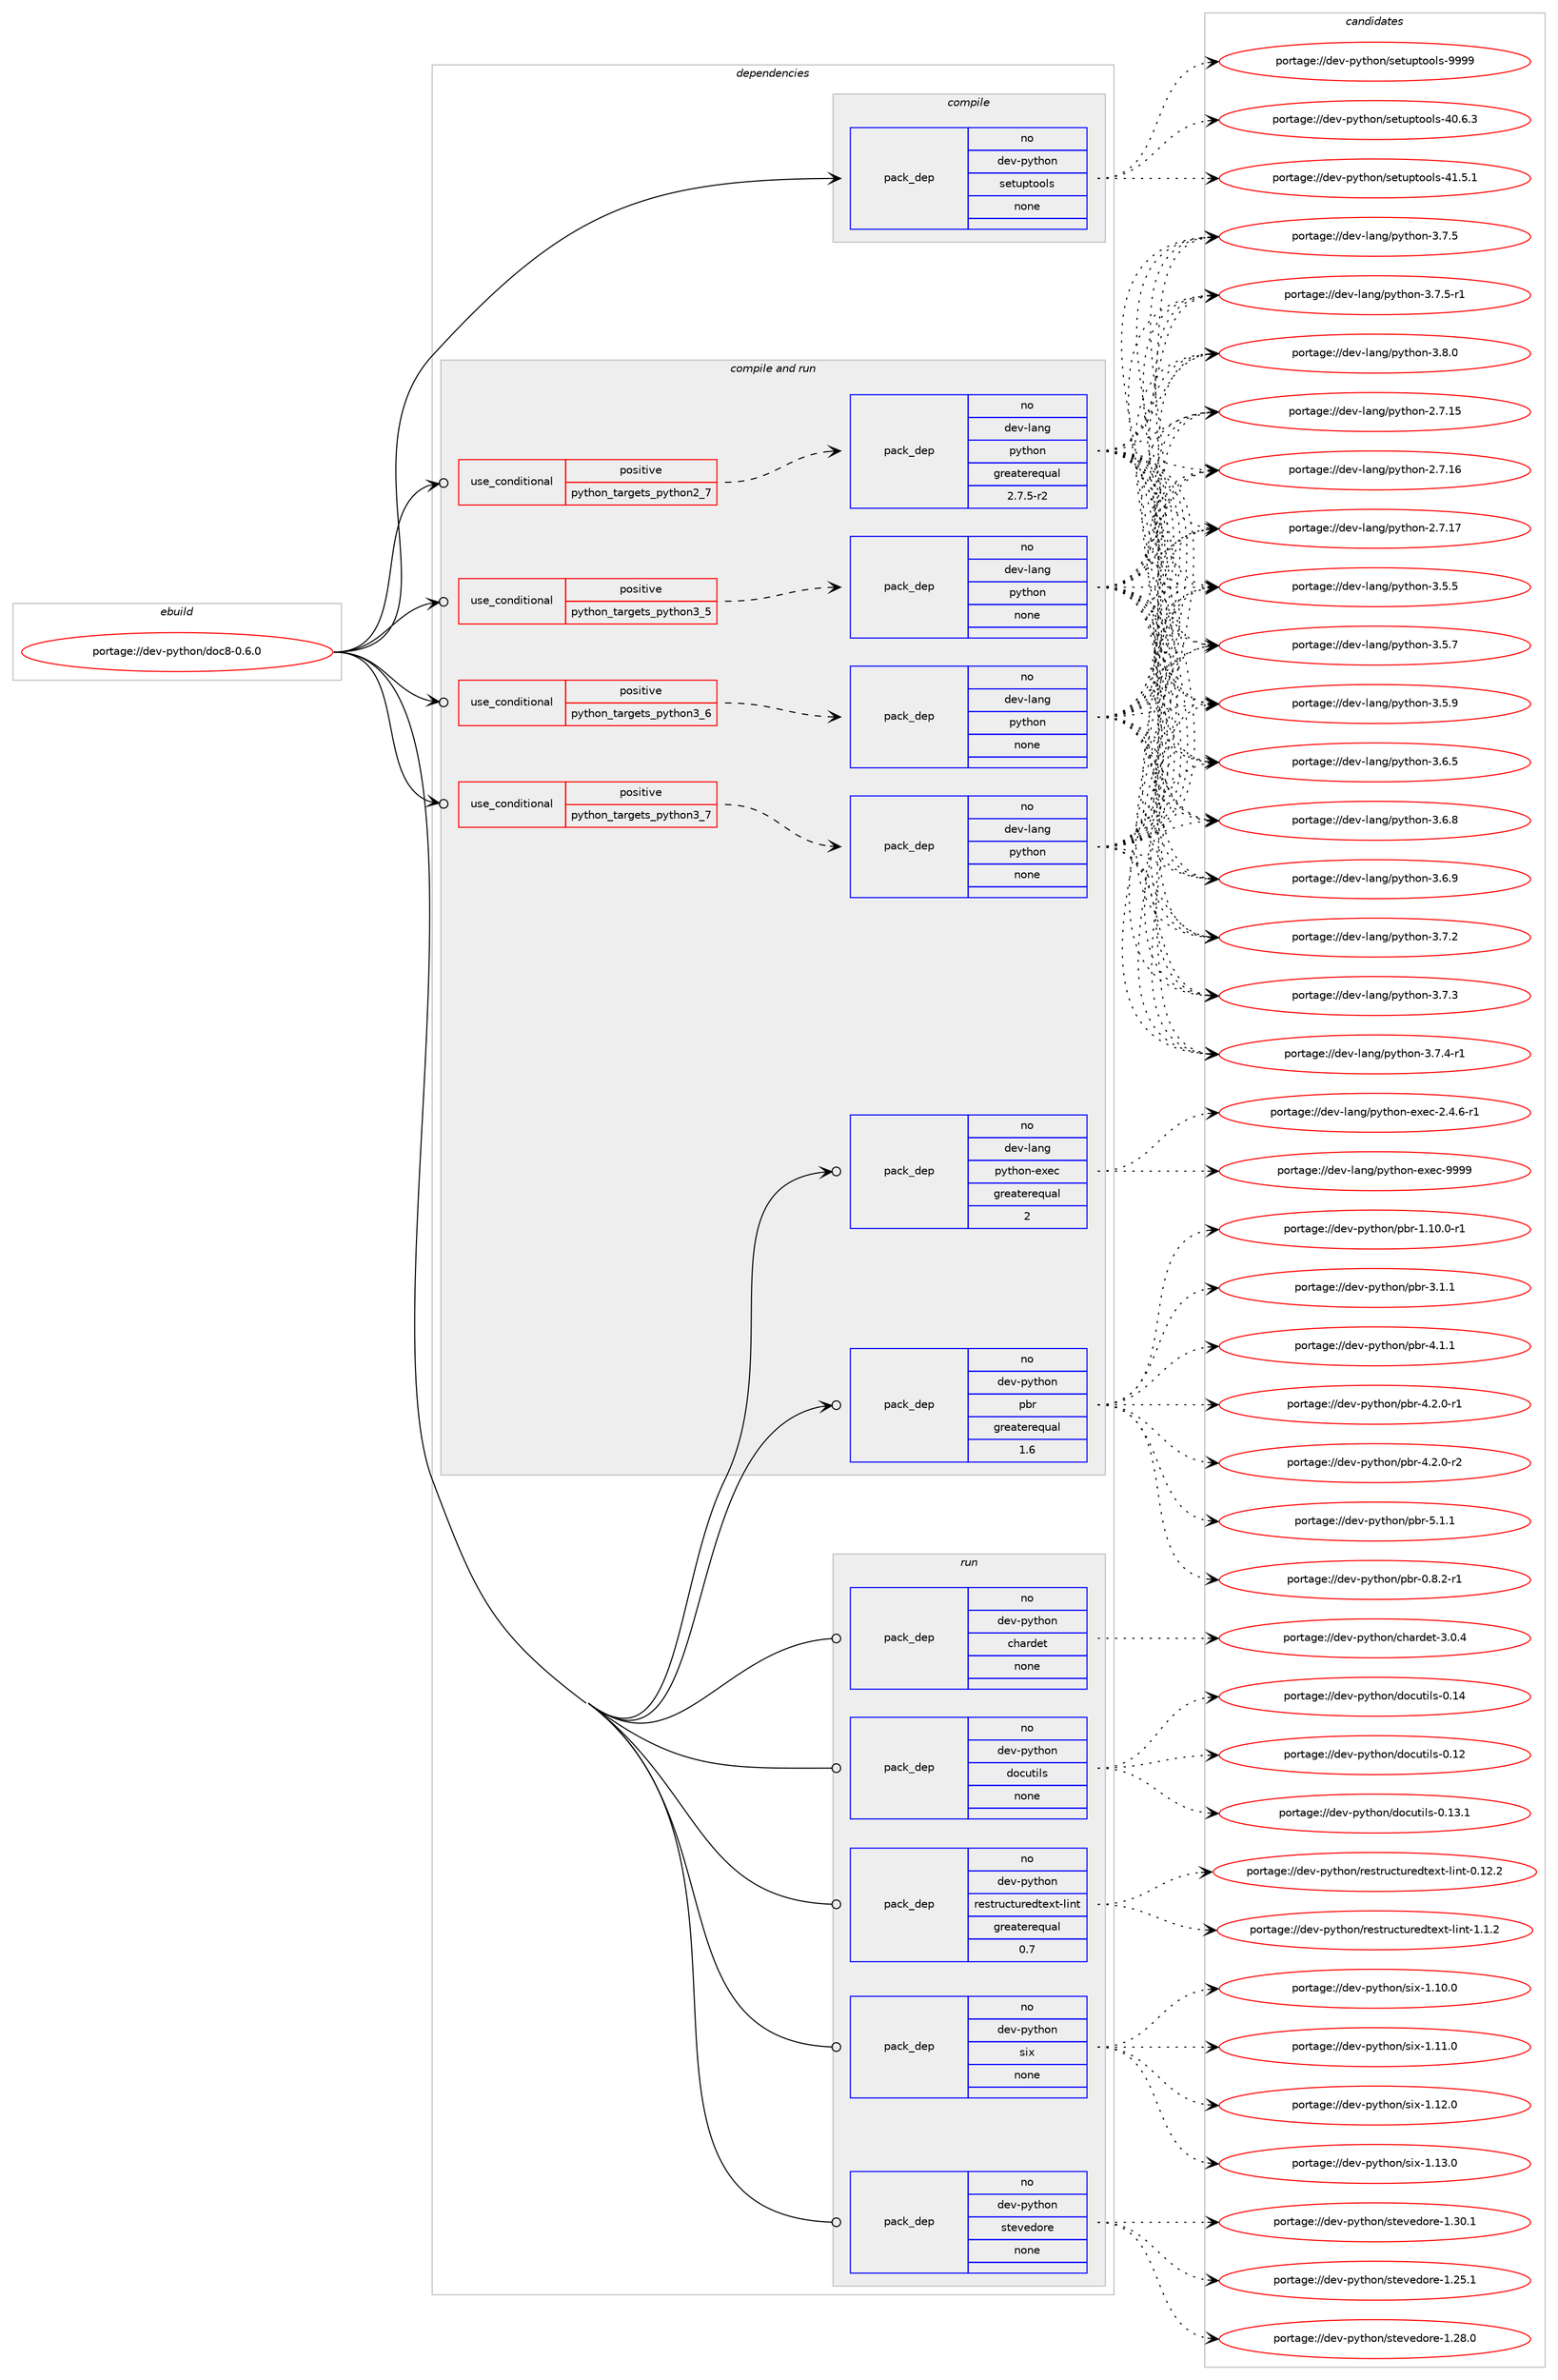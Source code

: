 digraph prolog {

# *************
# Graph options
# *************

newrank=true;
concentrate=true;
compound=true;
graph [rankdir=LR,fontname=Helvetica,fontsize=10,ranksep=1.5];#, ranksep=2.5, nodesep=0.2];
edge  [arrowhead=vee];
node  [fontname=Helvetica,fontsize=10];

# **********
# The ebuild
# **********

subgraph cluster_leftcol {
color=gray;
rank=same;
label=<<i>ebuild</i>>;
id [label="portage://dev-python/doc8-0.6.0", color=red, width=4, href="../dev-python/doc8-0.6.0.svg"];
}

# ****************
# The dependencies
# ****************

subgraph cluster_midcol {
color=gray;
label=<<i>dependencies</i>>;
subgraph cluster_compile {
fillcolor="#eeeeee";
style=filled;
label=<<i>compile</i>>;
subgraph pack105919 {
dependency137129 [label=<<TABLE BORDER="0" CELLBORDER="1" CELLSPACING="0" CELLPADDING="4" WIDTH="220"><TR><TD ROWSPAN="6" CELLPADDING="30">pack_dep</TD></TR><TR><TD WIDTH="110">no</TD></TR><TR><TD>dev-python</TD></TR><TR><TD>setuptools</TD></TR><TR><TD>none</TD></TR><TR><TD></TD></TR></TABLE>>, shape=none, color=blue];
}
id:e -> dependency137129:w [weight=20,style="solid",arrowhead="vee"];
}
subgraph cluster_compileandrun {
fillcolor="#eeeeee";
style=filled;
label=<<i>compile and run</i>>;
subgraph cond27895 {
dependency137130 [label=<<TABLE BORDER="0" CELLBORDER="1" CELLSPACING="0" CELLPADDING="4"><TR><TD ROWSPAN="3" CELLPADDING="10">use_conditional</TD></TR><TR><TD>positive</TD></TR><TR><TD>python_targets_python2_7</TD></TR></TABLE>>, shape=none, color=red];
subgraph pack105920 {
dependency137131 [label=<<TABLE BORDER="0" CELLBORDER="1" CELLSPACING="0" CELLPADDING="4" WIDTH="220"><TR><TD ROWSPAN="6" CELLPADDING="30">pack_dep</TD></TR><TR><TD WIDTH="110">no</TD></TR><TR><TD>dev-lang</TD></TR><TR><TD>python</TD></TR><TR><TD>greaterequal</TD></TR><TR><TD>2.7.5-r2</TD></TR></TABLE>>, shape=none, color=blue];
}
dependency137130:e -> dependency137131:w [weight=20,style="dashed",arrowhead="vee"];
}
id:e -> dependency137130:w [weight=20,style="solid",arrowhead="odotvee"];
subgraph cond27896 {
dependency137132 [label=<<TABLE BORDER="0" CELLBORDER="1" CELLSPACING="0" CELLPADDING="4"><TR><TD ROWSPAN="3" CELLPADDING="10">use_conditional</TD></TR><TR><TD>positive</TD></TR><TR><TD>python_targets_python3_5</TD></TR></TABLE>>, shape=none, color=red];
subgraph pack105921 {
dependency137133 [label=<<TABLE BORDER="0" CELLBORDER="1" CELLSPACING="0" CELLPADDING="4" WIDTH="220"><TR><TD ROWSPAN="6" CELLPADDING="30">pack_dep</TD></TR><TR><TD WIDTH="110">no</TD></TR><TR><TD>dev-lang</TD></TR><TR><TD>python</TD></TR><TR><TD>none</TD></TR><TR><TD></TD></TR></TABLE>>, shape=none, color=blue];
}
dependency137132:e -> dependency137133:w [weight=20,style="dashed",arrowhead="vee"];
}
id:e -> dependency137132:w [weight=20,style="solid",arrowhead="odotvee"];
subgraph cond27897 {
dependency137134 [label=<<TABLE BORDER="0" CELLBORDER="1" CELLSPACING="0" CELLPADDING="4"><TR><TD ROWSPAN="3" CELLPADDING="10">use_conditional</TD></TR><TR><TD>positive</TD></TR><TR><TD>python_targets_python3_6</TD></TR></TABLE>>, shape=none, color=red];
subgraph pack105922 {
dependency137135 [label=<<TABLE BORDER="0" CELLBORDER="1" CELLSPACING="0" CELLPADDING="4" WIDTH="220"><TR><TD ROWSPAN="6" CELLPADDING="30">pack_dep</TD></TR><TR><TD WIDTH="110">no</TD></TR><TR><TD>dev-lang</TD></TR><TR><TD>python</TD></TR><TR><TD>none</TD></TR><TR><TD></TD></TR></TABLE>>, shape=none, color=blue];
}
dependency137134:e -> dependency137135:w [weight=20,style="dashed",arrowhead="vee"];
}
id:e -> dependency137134:w [weight=20,style="solid",arrowhead="odotvee"];
subgraph cond27898 {
dependency137136 [label=<<TABLE BORDER="0" CELLBORDER="1" CELLSPACING="0" CELLPADDING="4"><TR><TD ROWSPAN="3" CELLPADDING="10">use_conditional</TD></TR><TR><TD>positive</TD></TR><TR><TD>python_targets_python3_7</TD></TR></TABLE>>, shape=none, color=red];
subgraph pack105923 {
dependency137137 [label=<<TABLE BORDER="0" CELLBORDER="1" CELLSPACING="0" CELLPADDING="4" WIDTH="220"><TR><TD ROWSPAN="6" CELLPADDING="30">pack_dep</TD></TR><TR><TD WIDTH="110">no</TD></TR><TR><TD>dev-lang</TD></TR><TR><TD>python</TD></TR><TR><TD>none</TD></TR><TR><TD></TD></TR></TABLE>>, shape=none, color=blue];
}
dependency137136:e -> dependency137137:w [weight=20,style="dashed",arrowhead="vee"];
}
id:e -> dependency137136:w [weight=20,style="solid",arrowhead="odotvee"];
subgraph pack105924 {
dependency137138 [label=<<TABLE BORDER="0" CELLBORDER="1" CELLSPACING="0" CELLPADDING="4" WIDTH="220"><TR><TD ROWSPAN="6" CELLPADDING="30">pack_dep</TD></TR><TR><TD WIDTH="110">no</TD></TR><TR><TD>dev-lang</TD></TR><TR><TD>python-exec</TD></TR><TR><TD>greaterequal</TD></TR><TR><TD>2</TD></TR></TABLE>>, shape=none, color=blue];
}
id:e -> dependency137138:w [weight=20,style="solid",arrowhead="odotvee"];
subgraph pack105925 {
dependency137139 [label=<<TABLE BORDER="0" CELLBORDER="1" CELLSPACING="0" CELLPADDING="4" WIDTH="220"><TR><TD ROWSPAN="6" CELLPADDING="30">pack_dep</TD></TR><TR><TD WIDTH="110">no</TD></TR><TR><TD>dev-python</TD></TR><TR><TD>pbr</TD></TR><TR><TD>greaterequal</TD></TR><TR><TD>1.6</TD></TR></TABLE>>, shape=none, color=blue];
}
id:e -> dependency137139:w [weight=20,style="solid",arrowhead="odotvee"];
}
subgraph cluster_run {
fillcolor="#eeeeee";
style=filled;
label=<<i>run</i>>;
subgraph pack105926 {
dependency137140 [label=<<TABLE BORDER="0" CELLBORDER="1" CELLSPACING="0" CELLPADDING="4" WIDTH="220"><TR><TD ROWSPAN="6" CELLPADDING="30">pack_dep</TD></TR><TR><TD WIDTH="110">no</TD></TR><TR><TD>dev-python</TD></TR><TR><TD>chardet</TD></TR><TR><TD>none</TD></TR><TR><TD></TD></TR></TABLE>>, shape=none, color=blue];
}
id:e -> dependency137140:w [weight=20,style="solid",arrowhead="odot"];
subgraph pack105927 {
dependency137141 [label=<<TABLE BORDER="0" CELLBORDER="1" CELLSPACING="0" CELLPADDING="4" WIDTH="220"><TR><TD ROWSPAN="6" CELLPADDING="30">pack_dep</TD></TR><TR><TD WIDTH="110">no</TD></TR><TR><TD>dev-python</TD></TR><TR><TD>docutils</TD></TR><TR><TD>none</TD></TR><TR><TD></TD></TR></TABLE>>, shape=none, color=blue];
}
id:e -> dependency137141:w [weight=20,style="solid",arrowhead="odot"];
subgraph pack105928 {
dependency137142 [label=<<TABLE BORDER="0" CELLBORDER="1" CELLSPACING="0" CELLPADDING="4" WIDTH="220"><TR><TD ROWSPAN="6" CELLPADDING="30">pack_dep</TD></TR><TR><TD WIDTH="110">no</TD></TR><TR><TD>dev-python</TD></TR><TR><TD>restructuredtext-lint</TD></TR><TR><TD>greaterequal</TD></TR><TR><TD>0.7</TD></TR></TABLE>>, shape=none, color=blue];
}
id:e -> dependency137142:w [weight=20,style="solid",arrowhead="odot"];
subgraph pack105929 {
dependency137143 [label=<<TABLE BORDER="0" CELLBORDER="1" CELLSPACING="0" CELLPADDING="4" WIDTH="220"><TR><TD ROWSPAN="6" CELLPADDING="30">pack_dep</TD></TR><TR><TD WIDTH="110">no</TD></TR><TR><TD>dev-python</TD></TR><TR><TD>six</TD></TR><TR><TD>none</TD></TR><TR><TD></TD></TR></TABLE>>, shape=none, color=blue];
}
id:e -> dependency137143:w [weight=20,style="solid",arrowhead="odot"];
subgraph pack105930 {
dependency137144 [label=<<TABLE BORDER="0" CELLBORDER="1" CELLSPACING="0" CELLPADDING="4" WIDTH="220"><TR><TD ROWSPAN="6" CELLPADDING="30">pack_dep</TD></TR><TR><TD WIDTH="110">no</TD></TR><TR><TD>dev-python</TD></TR><TR><TD>stevedore</TD></TR><TR><TD>none</TD></TR><TR><TD></TD></TR></TABLE>>, shape=none, color=blue];
}
id:e -> dependency137144:w [weight=20,style="solid",arrowhead="odot"];
}
}

# **************
# The candidates
# **************

subgraph cluster_choices {
rank=same;
color=gray;
label=<<i>candidates</i>>;

subgraph choice105919 {
color=black;
nodesep=1;
choiceportage100101118451121211161041111104711510111611711211611111110811545524846544651 [label="portage://dev-python/setuptools-40.6.3", color=red, width=4,href="../dev-python/setuptools-40.6.3.svg"];
choiceportage100101118451121211161041111104711510111611711211611111110811545524946534649 [label="portage://dev-python/setuptools-41.5.1", color=red, width=4,href="../dev-python/setuptools-41.5.1.svg"];
choiceportage10010111845112121116104111110471151011161171121161111111081154557575757 [label="portage://dev-python/setuptools-9999", color=red, width=4,href="../dev-python/setuptools-9999.svg"];
dependency137129:e -> choiceportage100101118451121211161041111104711510111611711211611111110811545524846544651:w [style=dotted,weight="100"];
dependency137129:e -> choiceportage100101118451121211161041111104711510111611711211611111110811545524946534649:w [style=dotted,weight="100"];
dependency137129:e -> choiceportage10010111845112121116104111110471151011161171121161111111081154557575757:w [style=dotted,weight="100"];
}
subgraph choice105920 {
color=black;
nodesep=1;
choiceportage10010111845108971101034711212111610411111045504655464953 [label="portage://dev-lang/python-2.7.15", color=red, width=4,href="../dev-lang/python-2.7.15.svg"];
choiceportage10010111845108971101034711212111610411111045504655464954 [label="portage://dev-lang/python-2.7.16", color=red, width=4,href="../dev-lang/python-2.7.16.svg"];
choiceportage10010111845108971101034711212111610411111045504655464955 [label="portage://dev-lang/python-2.7.17", color=red, width=4,href="../dev-lang/python-2.7.17.svg"];
choiceportage100101118451089711010347112121116104111110455146534653 [label="portage://dev-lang/python-3.5.5", color=red, width=4,href="../dev-lang/python-3.5.5.svg"];
choiceportage100101118451089711010347112121116104111110455146534655 [label="portage://dev-lang/python-3.5.7", color=red, width=4,href="../dev-lang/python-3.5.7.svg"];
choiceportage100101118451089711010347112121116104111110455146534657 [label="portage://dev-lang/python-3.5.9", color=red, width=4,href="../dev-lang/python-3.5.9.svg"];
choiceportage100101118451089711010347112121116104111110455146544653 [label="portage://dev-lang/python-3.6.5", color=red, width=4,href="../dev-lang/python-3.6.5.svg"];
choiceportage100101118451089711010347112121116104111110455146544656 [label="portage://dev-lang/python-3.6.8", color=red, width=4,href="../dev-lang/python-3.6.8.svg"];
choiceportage100101118451089711010347112121116104111110455146544657 [label="portage://dev-lang/python-3.6.9", color=red, width=4,href="../dev-lang/python-3.6.9.svg"];
choiceportage100101118451089711010347112121116104111110455146554650 [label="portage://dev-lang/python-3.7.2", color=red, width=4,href="../dev-lang/python-3.7.2.svg"];
choiceportage100101118451089711010347112121116104111110455146554651 [label="portage://dev-lang/python-3.7.3", color=red, width=4,href="../dev-lang/python-3.7.3.svg"];
choiceportage1001011184510897110103471121211161041111104551465546524511449 [label="portage://dev-lang/python-3.7.4-r1", color=red, width=4,href="../dev-lang/python-3.7.4-r1.svg"];
choiceportage100101118451089711010347112121116104111110455146554653 [label="portage://dev-lang/python-3.7.5", color=red, width=4,href="../dev-lang/python-3.7.5.svg"];
choiceportage1001011184510897110103471121211161041111104551465546534511449 [label="portage://dev-lang/python-3.7.5-r1", color=red, width=4,href="../dev-lang/python-3.7.5-r1.svg"];
choiceportage100101118451089711010347112121116104111110455146564648 [label="portage://dev-lang/python-3.8.0", color=red, width=4,href="../dev-lang/python-3.8.0.svg"];
dependency137131:e -> choiceportage10010111845108971101034711212111610411111045504655464953:w [style=dotted,weight="100"];
dependency137131:e -> choiceportage10010111845108971101034711212111610411111045504655464954:w [style=dotted,weight="100"];
dependency137131:e -> choiceportage10010111845108971101034711212111610411111045504655464955:w [style=dotted,weight="100"];
dependency137131:e -> choiceportage100101118451089711010347112121116104111110455146534653:w [style=dotted,weight="100"];
dependency137131:e -> choiceportage100101118451089711010347112121116104111110455146534655:w [style=dotted,weight="100"];
dependency137131:e -> choiceportage100101118451089711010347112121116104111110455146534657:w [style=dotted,weight="100"];
dependency137131:e -> choiceportage100101118451089711010347112121116104111110455146544653:w [style=dotted,weight="100"];
dependency137131:e -> choiceportage100101118451089711010347112121116104111110455146544656:w [style=dotted,weight="100"];
dependency137131:e -> choiceportage100101118451089711010347112121116104111110455146544657:w [style=dotted,weight="100"];
dependency137131:e -> choiceportage100101118451089711010347112121116104111110455146554650:w [style=dotted,weight="100"];
dependency137131:e -> choiceportage100101118451089711010347112121116104111110455146554651:w [style=dotted,weight="100"];
dependency137131:e -> choiceportage1001011184510897110103471121211161041111104551465546524511449:w [style=dotted,weight="100"];
dependency137131:e -> choiceportage100101118451089711010347112121116104111110455146554653:w [style=dotted,weight="100"];
dependency137131:e -> choiceportage1001011184510897110103471121211161041111104551465546534511449:w [style=dotted,weight="100"];
dependency137131:e -> choiceportage100101118451089711010347112121116104111110455146564648:w [style=dotted,weight="100"];
}
subgraph choice105921 {
color=black;
nodesep=1;
choiceportage10010111845108971101034711212111610411111045504655464953 [label="portage://dev-lang/python-2.7.15", color=red, width=4,href="../dev-lang/python-2.7.15.svg"];
choiceportage10010111845108971101034711212111610411111045504655464954 [label="portage://dev-lang/python-2.7.16", color=red, width=4,href="../dev-lang/python-2.7.16.svg"];
choiceportage10010111845108971101034711212111610411111045504655464955 [label="portage://dev-lang/python-2.7.17", color=red, width=4,href="../dev-lang/python-2.7.17.svg"];
choiceportage100101118451089711010347112121116104111110455146534653 [label="portage://dev-lang/python-3.5.5", color=red, width=4,href="../dev-lang/python-3.5.5.svg"];
choiceportage100101118451089711010347112121116104111110455146534655 [label="portage://dev-lang/python-3.5.7", color=red, width=4,href="../dev-lang/python-3.5.7.svg"];
choiceportage100101118451089711010347112121116104111110455146534657 [label="portage://dev-lang/python-3.5.9", color=red, width=4,href="../dev-lang/python-3.5.9.svg"];
choiceportage100101118451089711010347112121116104111110455146544653 [label="portage://dev-lang/python-3.6.5", color=red, width=4,href="../dev-lang/python-3.6.5.svg"];
choiceportage100101118451089711010347112121116104111110455146544656 [label="portage://dev-lang/python-3.6.8", color=red, width=4,href="../dev-lang/python-3.6.8.svg"];
choiceportage100101118451089711010347112121116104111110455146544657 [label="portage://dev-lang/python-3.6.9", color=red, width=4,href="../dev-lang/python-3.6.9.svg"];
choiceportage100101118451089711010347112121116104111110455146554650 [label="portage://dev-lang/python-3.7.2", color=red, width=4,href="../dev-lang/python-3.7.2.svg"];
choiceportage100101118451089711010347112121116104111110455146554651 [label="portage://dev-lang/python-3.7.3", color=red, width=4,href="../dev-lang/python-3.7.3.svg"];
choiceportage1001011184510897110103471121211161041111104551465546524511449 [label="portage://dev-lang/python-3.7.4-r1", color=red, width=4,href="../dev-lang/python-3.7.4-r1.svg"];
choiceportage100101118451089711010347112121116104111110455146554653 [label="portage://dev-lang/python-3.7.5", color=red, width=4,href="../dev-lang/python-3.7.5.svg"];
choiceportage1001011184510897110103471121211161041111104551465546534511449 [label="portage://dev-lang/python-3.7.5-r1", color=red, width=4,href="../dev-lang/python-3.7.5-r1.svg"];
choiceportage100101118451089711010347112121116104111110455146564648 [label="portage://dev-lang/python-3.8.0", color=red, width=4,href="../dev-lang/python-3.8.0.svg"];
dependency137133:e -> choiceportage10010111845108971101034711212111610411111045504655464953:w [style=dotted,weight="100"];
dependency137133:e -> choiceportage10010111845108971101034711212111610411111045504655464954:w [style=dotted,weight="100"];
dependency137133:e -> choiceportage10010111845108971101034711212111610411111045504655464955:w [style=dotted,weight="100"];
dependency137133:e -> choiceportage100101118451089711010347112121116104111110455146534653:w [style=dotted,weight="100"];
dependency137133:e -> choiceportage100101118451089711010347112121116104111110455146534655:w [style=dotted,weight="100"];
dependency137133:e -> choiceportage100101118451089711010347112121116104111110455146534657:w [style=dotted,weight="100"];
dependency137133:e -> choiceportage100101118451089711010347112121116104111110455146544653:w [style=dotted,weight="100"];
dependency137133:e -> choiceportage100101118451089711010347112121116104111110455146544656:w [style=dotted,weight="100"];
dependency137133:e -> choiceportage100101118451089711010347112121116104111110455146544657:w [style=dotted,weight="100"];
dependency137133:e -> choiceportage100101118451089711010347112121116104111110455146554650:w [style=dotted,weight="100"];
dependency137133:e -> choiceportage100101118451089711010347112121116104111110455146554651:w [style=dotted,weight="100"];
dependency137133:e -> choiceportage1001011184510897110103471121211161041111104551465546524511449:w [style=dotted,weight="100"];
dependency137133:e -> choiceportage100101118451089711010347112121116104111110455146554653:w [style=dotted,weight="100"];
dependency137133:e -> choiceportage1001011184510897110103471121211161041111104551465546534511449:w [style=dotted,weight="100"];
dependency137133:e -> choiceportage100101118451089711010347112121116104111110455146564648:w [style=dotted,weight="100"];
}
subgraph choice105922 {
color=black;
nodesep=1;
choiceportage10010111845108971101034711212111610411111045504655464953 [label="portage://dev-lang/python-2.7.15", color=red, width=4,href="../dev-lang/python-2.7.15.svg"];
choiceportage10010111845108971101034711212111610411111045504655464954 [label="portage://dev-lang/python-2.7.16", color=red, width=4,href="../dev-lang/python-2.7.16.svg"];
choiceportage10010111845108971101034711212111610411111045504655464955 [label="portage://dev-lang/python-2.7.17", color=red, width=4,href="../dev-lang/python-2.7.17.svg"];
choiceportage100101118451089711010347112121116104111110455146534653 [label="portage://dev-lang/python-3.5.5", color=red, width=4,href="../dev-lang/python-3.5.5.svg"];
choiceportage100101118451089711010347112121116104111110455146534655 [label="portage://dev-lang/python-3.5.7", color=red, width=4,href="../dev-lang/python-3.5.7.svg"];
choiceportage100101118451089711010347112121116104111110455146534657 [label="portage://dev-lang/python-3.5.9", color=red, width=4,href="../dev-lang/python-3.5.9.svg"];
choiceportage100101118451089711010347112121116104111110455146544653 [label="portage://dev-lang/python-3.6.5", color=red, width=4,href="../dev-lang/python-3.6.5.svg"];
choiceportage100101118451089711010347112121116104111110455146544656 [label="portage://dev-lang/python-3.6.8", color=red, width=4,href="../dev-lang/python-3.6.8.svg"];
choiceportage100101118451089711010347112121116104111110455146544657 [label="portage://dev-lang/python-3.6.9", color=red, width=4,href="../dev-lang/python-3.6.9.svg"];
choiceportage100101118451089711010347112121116104111110455146554650 [label="portage://dev-lang/python-3.7.2", color=red, width=4,href="../dev-lang/python-3.7.2.svg"];
choiceportage100101118451089711010347112121116104111110455146554651 [label="portage://dev-lang/python-3.7.3", color=red, width=4,href="../dev-lang/python-3.7.3.svg"];
choiceportage1001011184510897110103471121211161041111104551465546524511449 [label="portage://dev-lang/python-3.7.4-r1", color=red, width=4,href="../dev-lang/python-3.7.4-r1.svg"];
choiceportage100101118451089711010347112121116104111110455146554653 [label="portage://dev-lang/python-3.7.5", color=red, width=4,href="../dev-lang/python-3.7.5.svg"];
choiceportage1001011184510897110103471121211161041111104551465546534511449 [label="portage://dev-lang/python-3.7.5-r1", color=red, width=4,href="../dev-lang/python-3.7.5-r1.svg"];
choiceportage100101118451089711010347112121116104111110455146564648 [label="portage://dev-lang/python-3.8.0", color=red, width=4,href="../dev-lang/python-3.8.0.svg"];
dependency137135:e -> choiceportage10010111845108971101034711212111610411111045504655464953:w [style=dotted,weight="100"];
dependency137135:e -> choiceportage10010111845108971101034711212111610411111045504655464954:w [style=dotted,weight="100"];
dependency137135:e -> choiceportage10010111845108971101034711212111610411111045504655464955:w [style=dotted,weight="100"];
dependency137135:e -> choiceportage100101118451089711010347112121116104111110455146534653:w [style=dotted,weight="100"];
dependency137135:e -> choiceportage100101118451089711010347112121116104111110455146534655:w [style=dotted,weight="100"];
dependency137135:e -> choiceportage100101118451089711010347112121116104111110455146534657:w [style=dotted,weight="100"];
dependency137135:e -> choiceportage100101118451089711010347112121116104111110455146544653:w [style=dotted,weight="100"];
dependency137135:e -> choiceportage100101118451089711010347112121116104111110455146544656:w [style=dotted,weight="100"];
dependency137135:e -> choiceportage100101118451089711010347112121116104111110455146544657:w [style=dotted,weight="100"];
dependency137135:e -> choiceportage100101118451089711010347112121116104111110455146554650:w [style=dotted,weight="100"];
dependency137135:e -> choiceportage100101118451089711010347112121116104111110455146554651:w [style=dotted,weight="100"];
dependency137135:e -> choiceportage1001011184510897110103471121211161041111104551465546524511449:w [style=dotted,weight="100"];
dependency137135:e -> choiceportage100101118451089711010347112121116104111110455146554653:w [style=dotted,weight="100"];
dependency137135:e -> choiceportage1001011184510897110103471121211161041111104551465546534511449:w [style=dotted,weight="100"];
dependency137135:e -> choiceportage100101118451089711010347112121116104111110455146564648:w [style=dotted,weight="100"];
}
subgraph choice105923 {
color=black;
nodesep=1;
choiceportage10010111845108971101034711212111610411111045504655464953 [label="portage://dev-lang/python-2.7.15", color=red, width=4,href="../dev-lang/python-2.7.15.svg"];
choiceportage10010111845108971101034711212111610411111045504655464954 [label="portage://dev-lang/python-2.7.16", color=red, width=4,href="../dev-lang/python-2.7.16.svg"];
choiceportage10010111845108971101034711212111610411111045504655464955 [label="portage://dev-lang/python-2.7.17", color=red, width=4,href="../dev-lang/python-2.7.17.svg"];
choiceportage100101118451089711010347112121116104111110455146534653 [label="portage://dev-lang/python-3.5.5", color=red, width=4,href="../dev-lang/python-3.5.5.svg"];
choiceportage100101118451089711010347112121116104111110455146534655 [label="portage://dev-lang/python-3.5.7", color=red, width=4,href="../dev-lang/python-3.5.7.svg"];
choiceportage100101118451089711010347112121116104111110455146534657 [label="portage://dev-lang/python-3.5.9", color=red, width=4,href="../dev-lang/python-3.5.9.svg"];
choiceportage100101118451089711010347112121116104111110455146544653 [label="portage://dev-lang/python-3.6.5", color=red, width=4,href="../dev-lang/python-3.6.5.svg"];
choiceportage100101118451089711010347112121116104111110455146544656 [label="portage://dev-lang/python-3.6.8", color=red, width=4,href="../dev-lang/python-3.6.8.svg"];
choiceportage100101118451089711010347112121116104111110455146544657 [label="portage://dev-lang/python-3.6.9", color=red, width=4,href="../dev-lang/python-3.6.9.svg"];
choiceportage100101118451089711010347112121116104111110455146554650 [label="portage://dev-lang/python-3.7.2", color=red, width=4,href="../dev-lang/python-3.7.2.svg"];
choiceportage100101118451089711010347112121116104111110455146554651 [label="portage://dev-lang/python-3.7.3", color=red, width=4,href="../dev-lang/python-3.7.3.svg"];
choiceportage1001011184510897110103471121211161041111104551465546524511449 [label="portage://dev-lang/python-3.7.4-r1", color=red, width=4,href="../dev-lang/python-3.7.4-r1.svg"];
choiceportage100101118451089711010347112121116104111110455146554653 [label="portage://dev-lang/python-3.7.5", color=red, width=4,href="../dev-lang/python-3.7.5.svg"];
choiceportage1001011184510897110103471121211161041111104551465546534511449 [label="portage://dev-lang/python-3.7.5-r1", color=red, width=4,href="../dev-lang/python-3.7.5-r1.svg"];
choiceportage100101118451089711010347112121116104111110455146564648 [label="portage://dev-lang/python-3.8.0", color=red, width=4,href="../dev-lang/python-3.8.0.svg"];
dependency137137:e -> choiceportage10010111845108971101034711212111610411111045504655464953:w [style=dotted,weight="100"];
dependency137137:e -> choiceportage10010111845108971101034711212111610411111045504655464954:w [style=dotted,weight="100"];
dependency137137:e -> choiceportage10010111845108971101034711212111610411111045504655464955:w [style=dotted,weight="100"];
dependency137137:e -> choiceportage100101118451089711010347112121116104111110455146534653:w [style=dotted,weight="100"];
dependency137137:e -> choiceportage100101118451089711010347112121116104111110455146534655:w [style=dotted,weight="100"];
dependency137137:e -> choiceportage100101118451089711010347112121116104111110455146534657:w [style=dotted,weight="100"];
dependency137137:e -> choiceportage100101118451089711010347112121116104111110455146544653:w [style=dotted,weight="100"];
dependency137137:e -> choiceportage100101118451089711010347112121116104111110455146544656:w [style=dotted,weight="100"];
dependency137137:e -> choiceportage100101118451089711010347112121116104111110455146544657:w [style=dotted,weight="100"];
dependency137137:e -> choiceportage100101118451089711010347112121116104111110455146554650:w [style=dotted,weight="100"];
dependency137137:e -> choiceportage100101118451089711010347112121116104111110455146554651:w [style=dotted,weight="100"];
dependency137137:e -> choiceportage1001011184510897110103471121211161041111104551465546524511449:w [style=dotted,weight="100"];
dependency137137:e -> choiceportage100101118451089711010347112121116104111110455146554653:w [style=dotted,weight="100"];
dependency137137:e -> choiceportage1001011184510897110103471121211161041111104551465546534511449:w [style=dotted,weight="100"];
dependency137137:e -> choiceportage100101118451089711010347112121116104111110455146564648:w [style=dotted,weight="100"];
}
subgraph choice105924 {
color=black;
nodesep=1;
choiceportage10010111845108971101034711212111610411111045101120101994550465246544511449 [label="portage://dev-lang/python-exec-2.4.6-r1", color=red, width=4,href="../dev-lang/python-exec-2.4.6-r1.svg"];
choiceportage10010111845108971101034711212111610411111045101120101994557575757 [label="portage://dev-lang/python-exec-9999", color=red, width=4,href="../dev-lang/python-exec-9999.svg"];
dependency137138:e -> choiceportage10010111845108971101034711212111610411111045101120101994550465246544511449:w [style=dotted,weight="100"];
dependency137138:e -> choiceportage10010111845108971101034711212111610411111045101120101994557575757:w [style=dotted,weight="100"];
}
subgraph choice105925 {
color=black;
nodesep=1;
choiceportage1001011184511212111610411111047112981144548465646504511449 [label="portage://dev-python/pbr-0.8.2-r1", color=red, width=4,href="../dev-python/pbr-0.8.2-r1.svg"];
choiceportage100101118451121211161041111104711298114454946494846484511449 [label="portage://dev-python/pbr-1.10.0-r1", color=red, width=4,href="../dev-python/pbr-1.10.0-r1.svg"];
choiceportage100101118451121211161041111104711298114455146494649 [label="portage://dev-python/pbr-3.1.1", color=red, width=4,href="../dev-python/pbr-3.1.1.svg"];
choiceportage100101118451121211161041111104711298114455246494649 [label="portage://dev-python/pbr-4.1.1", color=red, width=4,href="../dev-python/pbr-4.1.1.svg"];
choiceportage1001011184511212111610411111047112981144552465046484511449 [label="portage://dev-python/pbr-4.2.0-r1", color=red, width=4,href="../dev-python/pbr-4.2.0-r1.svg"];
choiceportage1001011184511212111610411111047112981144552465046484511450 [label="portage://dev-python/pbr-4.2.0-r2", color=red, width=4,href="../dev-python/pbr-4.2.0-r2.svg"];
choiceportage100101118451121211161041111104711298114455346494649 [label="portage://dev-python/pbr-5.1.1", color=red, width=4,href="../dev-python/pbr-5.1.1.svg"];
dependency137139:e -> choiceportage1001011184511212111610411111047112981144548465646504511449:w [style=dotted,weight="100"];
dependency137139:e -> choiceportage100101118451121211161041111104711298114454946494846484511449:w [style=dotted,weight="100"];
dependency137139:e -> choiceportage100101118451121211161041111104711298114455146494649:w [style=dotted,weight="100"];
dependency137139:e -> choiceportage100101118451121211161041111104711298114455246494649:w [style=dotted,weight="100"];
dependency137139:e -> choiceportage1001011184511212111610411111047112981144552465046484511449:w [style=dotted,weight="100"];
dependency137139:e -> choiceportage1001011184511212111610411111047112981144552465046484511450:w [style=dotted,weight="100"];
dependency137139:e -> choiceportage100101118451121211161041111104711298114455346494649:w [style=dotted,weight="100"];
}
subgraph choice105926 {
color=black;
nodesep=1;
choiceportage10010111845112121116104111110479910497114100101116455146484652 [label="portage://dev-python/chardet-3.0.4", color=red, width=4,href="../dev-python/chardet-3.0.4.svg"];
dependency137140:e -> choiceportage10010111845112121116104111110479910497114100101116455146484652:w [style=dotted,weight="100"];
}
subgraph choice105927 {
color=black;
nodesep=1;
choiceportage1001011184511212111610411111047100111991171161051081154548464950 [label="portage://dev-python/docutils-0.12", color=red, width=4,href="../dev-python/docutils-0.12.svg"];
choiceportage10010111845112121116104111110471001119911711610510811545484649514649 [label="portage://dev-python/docutils-0.13.1", color=red, width=4,href="../dev-python/docutils-0.13.1.svg"];
choiceportage1001011184511212111610411111047100111991171161051081154548464952 [label="portage://dev-python/docutils-0.14", color=red, width=4,href="../dev-python/docutils-0.14.svg"];
dependency137141:e -> choiceportage1001011184511212111610411111047100111991171161051081154548464950:w [style=dotted,weight="100"];
dependency137141:e -> choiceportage10010111845112121116104111110471001119911711610510811545484649514649:w [style=dotted,weight="100"];
dependency137141:e -> choiceportage1001011184511212111610411111047100111991171161051081154548464952:w [style=dotted,weight="100"];
}
subgraph choice105928 {
color=black;
nodesep=1;
choiceportage1001011184511212111610411111047114101115116114117991161171141011001161011201164510810511011645484649504650 [label="portage://dev-python/restructuredtext-lint-0.12.2", color=red, width=4,href="../dev-python/restructuredtext-lint-0.12.2.svg"];
choiceportage10010111845112121116104111110471141011151161141179911611711410110011610112011645108105110116454946494650 [label="portage://dev-python/restructuredtext-lint-1.1.2", color=red, width=4,href="../dev-python/restructuredtext-lint-1.1.2.svg"];
dependency137142:e -> choiceportage1001011184511212111610411111047114101115116114117991161171141011001161011201164510810511011645484649504650:w [style=dotted,weight="100"];
dependency137142:e -> choiceportage10010111845112121116104111110471141011151161141179911611711410110011610112011645108105110116454946494650:w [style=dotted,weight="100"];
}
subgraph choice105929 {
color=black;
nodesep=1;
choiceportage100101118451121211161041111104711510512045494649484648 [label="portage://dev-python/six-1.10.0", color=red, width=4,href="../dev-python/six-1.10.0.svg"];
choiceportage100101118451121211161041111104711510512045494649494648 [label="portage://dev-python/six-1.11.0", color=red, width=4,href="../dev-python/six-1.11.0.svg"];
choiceportage100101118451121211161041111104711510512045494649504648 [label="portage://dev-python/six-1.12.0", color=red, width=4,href="../dev-python/six-1.12.0.svg"];
choiceportage100101118451121211161041111104711510512045494649514648 [label="portage://dev-python/six-1.13.0", color=red, width=4,href="../dev-python/six-1.13.0.svg"];
dependency137143:e -> choiceportage100101118451121211161041111104711510512045494649484648:w [style=dotted,weight="100"];
dependency137143:e -> choiceportage100101118451121211161041111104711510512045494649494648:w [style=dotted,weight="100"];
dependency137143:e -> choiceportage100101118451121211161041111104711510512045494649504648:w [style=dotted,weight="100"];
dependency137143:e -> choiceportage100101118451121211161041111104711510512045494649514648:w [style=dotted,weight="100"];
}
subgraph choice105930 {
color=black;
nodesep=1;
choiceportage100101118451121211161041111104711511610111810110011111410145494650534649 [label="portage://dev-python/stevedore-1.25.1", color=red, width=4,href="../dev-python/stevedore-1.25.1.svg"];
choiceportage100101118451121211161041111104711511610111810110011111410145494650564648 [label="portage://dev-python/stevedore-1.28.0", color=red, width=4,href="../dev-python/stevedore-1.28.0.svg"];
choiceportage100101118451121211161041111104711511610111810110011111410145494651484649 [label="portage://dev-python/stevedore-1.30.1", color=red, width=4,href="../dev-python/stevedore-1.30.1.svg"];
dependency137144:e -> choiceportage100101118451121211161041111104711511610111810110011111410145494650534649:w [style=dotted,weight="100"];
dependency137144:e -> choiceportage100101118451121211161041111104711511610111810110011111410145494650564648:w [style=dotted,weight="100"];
dependency137144:e -> choiceportage100101118451121211161041111104711511610111810110011111410145494651484649:w [style=dotted,weight="100"];
}
}

}

